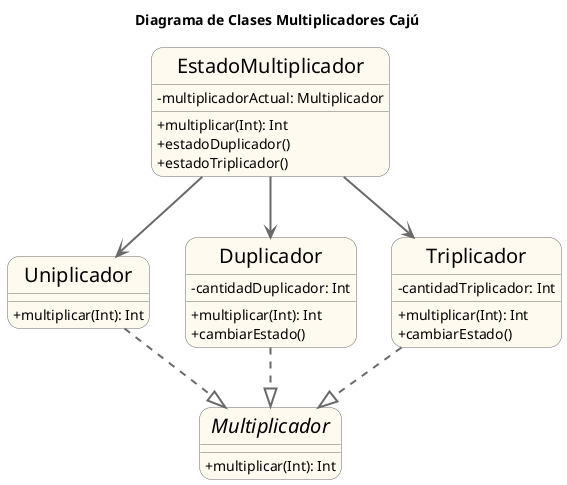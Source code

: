 @startuml TP2

title Diagrama de Clases Multiplicadores Cajú

hide circle
skinparam classAttributeIconSize 0
skinparam roundcorner 25
skinparam sequenceArrowThickness 2
skinparam classFontSize 20

skinparam class {
BackgroundColor FloralWhite
ArrowColor DimGray
BorderColor DimGray
}
interface Multiplicador{
        + multiplicar(Int): Int
}

class Uniplicador{
        + multiplicar(Int): Int
}

class Duplicador{
        - cantidadDuplicador: Int
        + multiplicar(Int): Int
        + cambiarEstado()
}

class Triplicador{
        - cantidadTriplicador: Int
        + multiplicar(Int): Int
        + cambiarEstado()
}

class EstadoMultiplicador{
        - multiplicadorActual: Multiplicador
        + multiplicar(Int): Int
        + estadoDuplicador()
        + estadoTriplicador()
}

Uniplicador ..|> Multiplicador
Duplicador ..|> Multiplicador
Triplicador ..|> Multiplicador
EstadoMultiplicador --> Uniplicador
EstadoMultiplicador --> Duplicador
EstadoMultiplicador --> Triplicador


@enduml